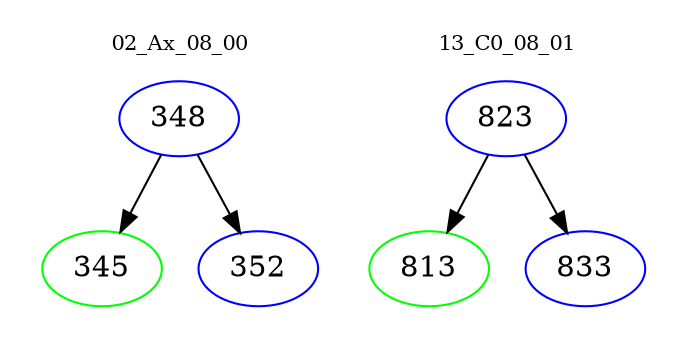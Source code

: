 digraph{
subgraph cluster_0 {
color = white
label = "02_Ax_08_00";
fontsize=10;
T0_348 [label="348", color="blue"]
T0_348 -> T0_345 [color="black"]
T0_345 [label="345", color="green"]
T0_348 -> T0_352 [color="black"]
T0_352 [label="352", color="blue"]
}
subgraph cluster_1 {
color = white
label = "13_C0_08_01";
fontsize=10;
T1_823 [label="823", color="blue"]
T1_823 -> T1_813 [color="black"]
T1_813 [label="813", color="green"]
T1_823 -> T1_833 [color="black"]
T1_833 [label="833", color="blue"]
}
}
